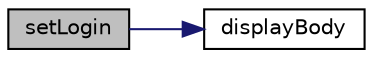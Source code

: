digraph "setLogin"
{
  edge [fontname="Helvetica",fontsize="10",labelfontname="Helvetica",labelfontsize="10"];
  node [fontname="Helvetica",fontsize="10",shape=record];
  rankdir="LR";
  Node1 [label="setLogin",height=0.2,width=0.4,color="black", fillcolor="grey75", style="filled", fontcolor="black"];
  Node1 -> Node2 [color="midnightblue",fontsize="10",style="solid",fontname="Helvetica"];
  Node2 [label="displayBody",height=0.2,width=0.4,color="black", fillcolor="white", style="filled",URL="$class_view.html#a40b09eae1ecbd17cdbc914fe587f186f"];
}
